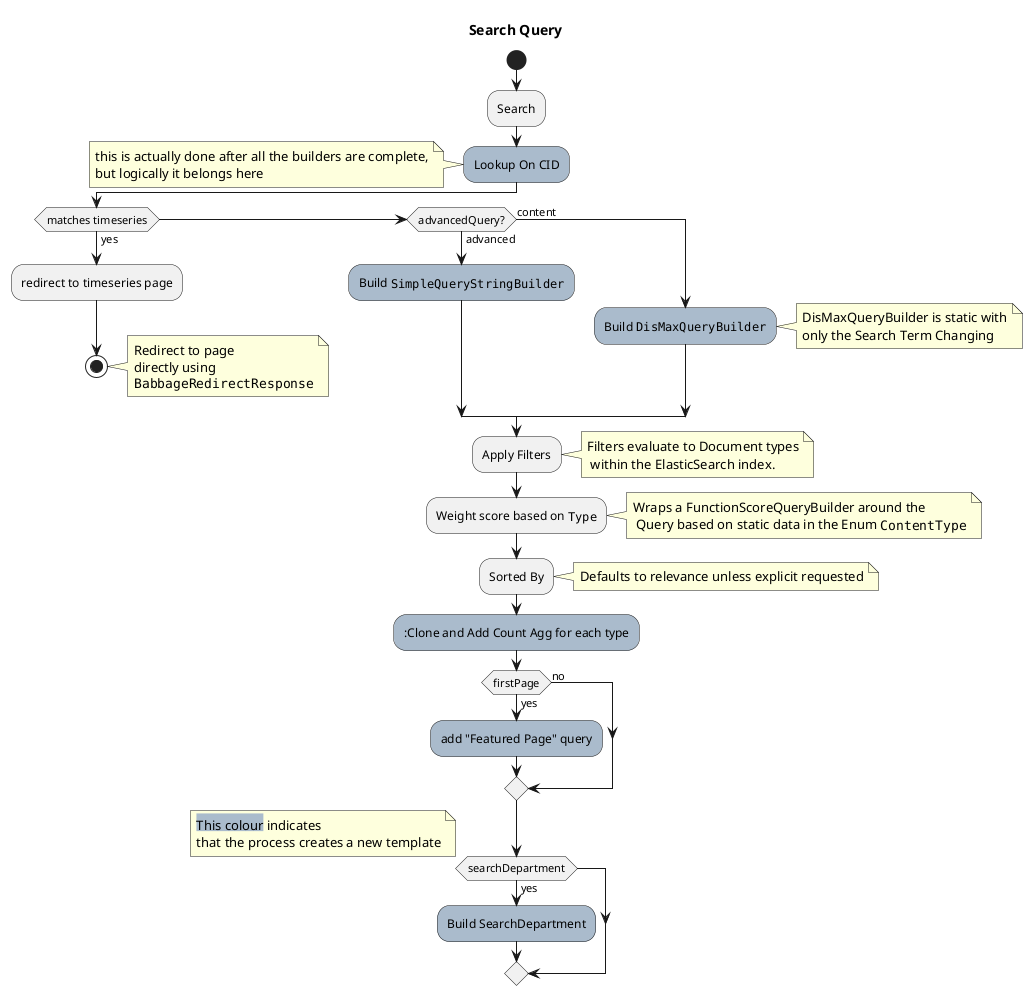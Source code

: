@startuml
title Search Query
start
:Search;
         #AABBCC:Lookup On CID;
 note left
          this is actually done after all the builders are complete,
          but logically it belongs here
 end note
 if (matches timeseries) then (yes)
        :redirect to timeseries page;
        stop
        note right
             Redirect to page
             directly using
             ""BabbageRedirectResponse""
        end note
elseif (advancedQuery?) then (advanced)
  #AABBCC:Build ""SimpleQueryStringBuilder"";
else  (content)
    note right
        Look up Index for TimeSeries
    end note
    #AABBCC:Build ""DisMaxQueryBuilder"";
    note right
     DisMaxQueryBuilder is static with
     only the Search Term Changing
    end note
endif

:Apply Filters;
note right
    Filters evaluate to Document types
     within the ElasticSearch index.
end note

:Weight score based on ""Type"";
note right
 Wraps a FunctionScoreQueryBuilder around the
  Query based on static data in the Enum ""ContentType""
end note

:Sorted By;
note right
 Defaults to relevance unless explicit requested
end note
#AABBCC::Clone and Add Count Agg for each type;
if (firstPage) then (yes)
#AABBCC:add "Featured Page" query;
else (no)
endif
if (searchDepartment) then (yes)
 #AABBCC:Build SearchDepartment;
 endif
floating note right
 <back:#AABBCC>This colour</back> indicates
 that the process creates a new template
 end note
@enduml